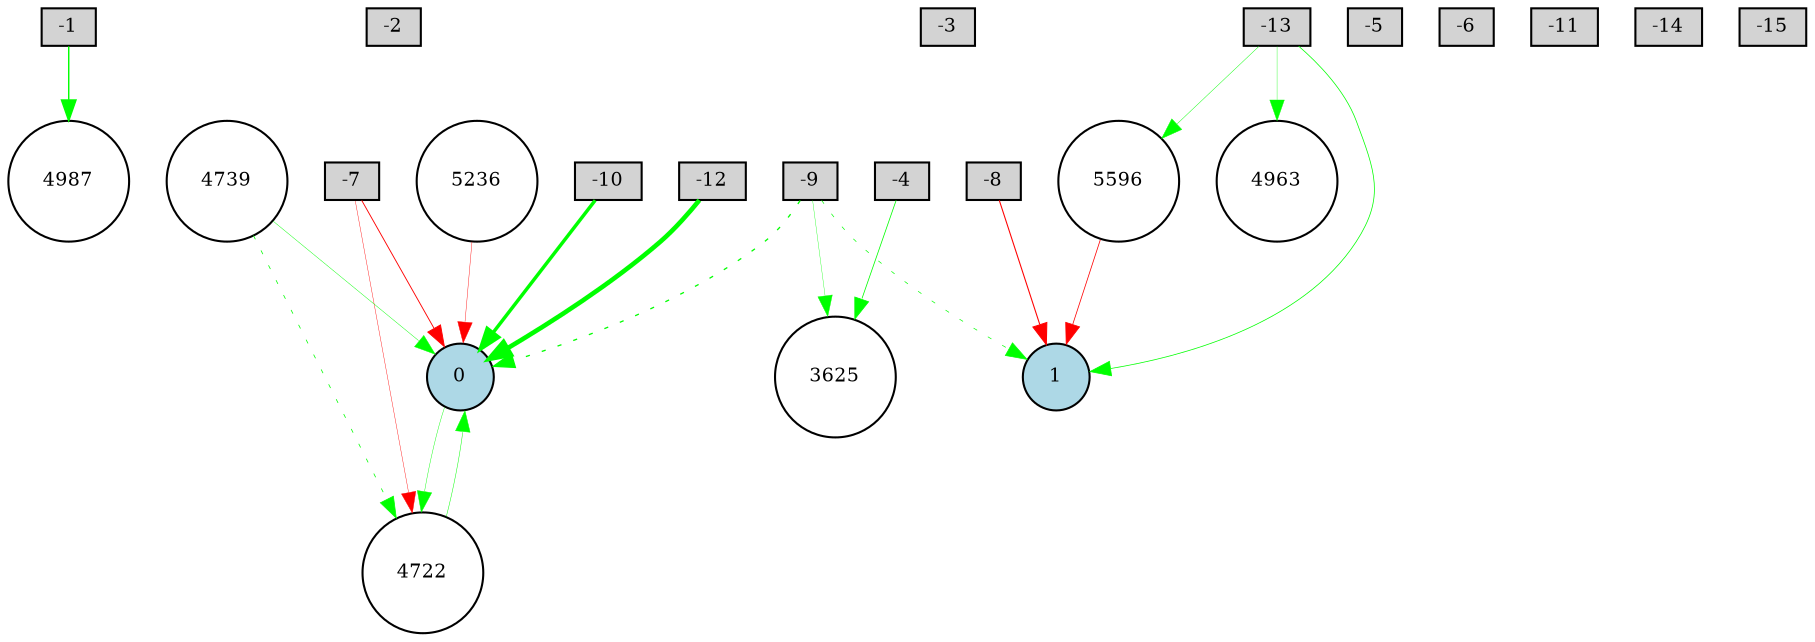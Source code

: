 digraph {
	node [fontsize=9 height=0.2 shape=circle width=0.2]
	-1 [fillcolor=lightgray shape=box style=filled]
	-2 [fillcolor=lightgray shape=box style=filled]
	-3 [fillcolor=lightgray shape=box style=filled]
	-4 [fillcolor=lightgray shape=box style=filled]
	-5 [fillcolor=lightgray shape=box style=filled]
	-6 [fillcolor=lightgray shape=box style=filled]
	-7 [fillcolor=lightgray shape=box style=filled]
	-8 [fillcolor=lightgray shape=box style=filled]
	-9 [fillcolor=lightgray shape=box style=filled]
	-10 [fillcolor=lightgray shape=box style=filled]
	-11 [fillcolor=lightgray shape=box style=filled]
	-12 [fillcolor=lightgray shape=box style=filled]
	-13 [fillcolor=lightgray shape=box style=filled]
	-14 [fillcolor=lightgray shape=box style=filled]
	-15 [fillcolor=lightgray shape=box style=filled]
	0 [fillcolor=lightblue style=filled]
	1 [fillcolor=lightblue style=filled]
	4739 [fillcolor=white style=filled]
	4963 [fillcolor=white style=filled]
	3625 [fillcolor=white style=filled]
	4722 [fillcolor=white style=filled]
	5236 [fillcolor=white style=filled]
	4987 [fillcolor=white style=filled]
	5596 [fillcolor=white style=filled]
	-9 -> 1 [color=green penwidth=0.32404734489097137 style=dotted]
	-10 -> 0 [color=green penwidth=1.6618414890905495 style=solid]
	-12 -> 0 [color=green penwidth=2.227486800905317 style=solid]
	-9 -> 0 [color=green penwidth=0.6214658092633333 style=dotted]
	-9 -> 3625 [color=green penwidth=0.1661522982259731 style=solid]
	-13 -> 1 [color=green penwidth=0.35929494948999074 style=solid]
	0 -> 4722 [color=green penwidth=0.20338864833933515 style=solid]
	-4 -> 3625 [color=green penwidth=0.3742502182317462 style=solid]
	4739 -> 4722 [color=green penwidth=0.3594839563887674 style=dotted]
	-13 -> 4963 [color=green penwidth=0.1671868359944474 style=solid]
	-7 -> 4722 [color=red penwidth=0.19166984724823488 style=solid]
	-8 -> 1 [color=red penwidth=0.5151296602599271 style=solid]
	5236 -> 0 [color=red penwidth=0.19761512509284912 style=solid]
	-1 -> 4987 [color=green penwidth=0.6843225996286696 style=solid]
	4722 -> 0 [color=green penwidth=0.23028796658372425 style=solid]
	-13 -> 5596 [color=green penwidth=0.21456570376438847 style=solid]
	5596 -> 1 [color=red penwidth=0.36932132696115894 style=solid]
	4739 -> 0 [color=green penwidth=0.21078127433846172 style=solid]
	-7 -> 0 [color=red penwidth=0.43648547514221225 style=solid]
}
